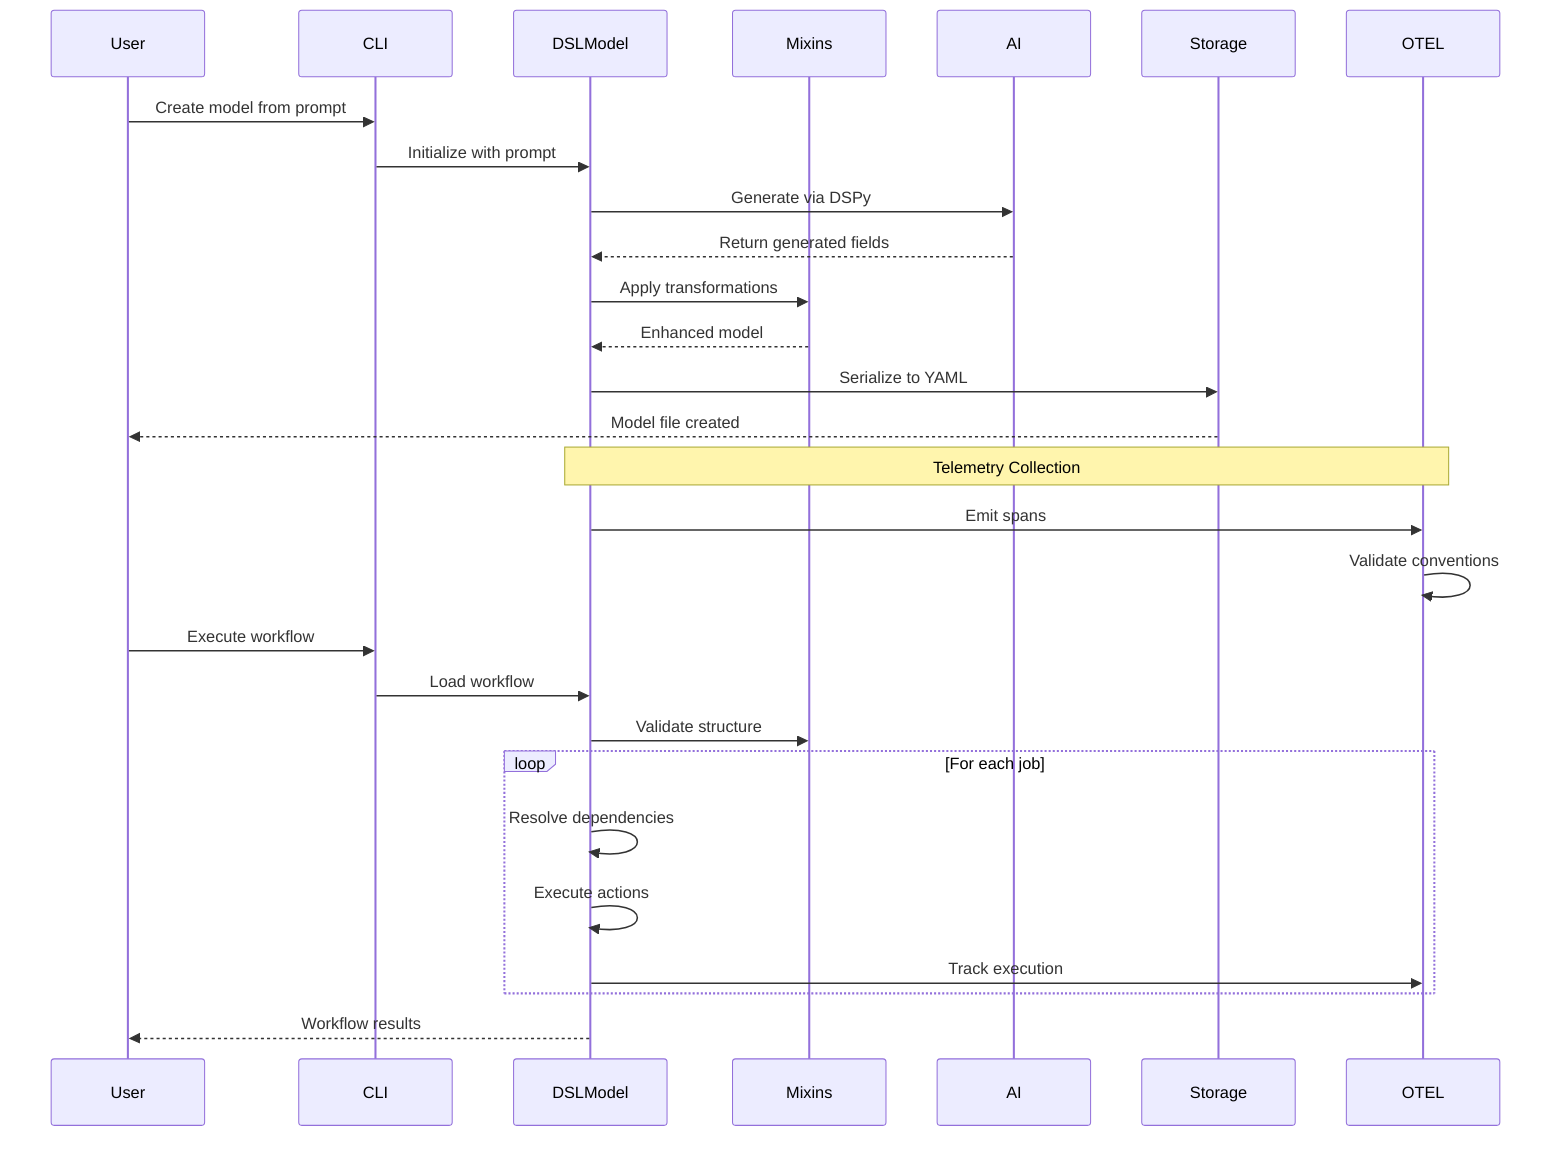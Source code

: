 sequenceDiagram
    participant User
    participant CLI
    participant DSLModel
    participant Mixins
    participant AI
    participant Storage
    participant OTEL
    
    User->>CLI: Create model from prompt
    CLI->>DSLModel: Initialize with prompt
    DSLModel->>AI: Generate via DSPy
    AI-->>DSLModel: Return generated fields
    DSLModel->>Mixins: Apply transformations
    Mixins-->>DSLModel: Enhanced model
    DSLModel->>Storage: Serialize to YAML
    Storage-->>User: Model file created
    
    Note over DSLModel,OTEL: Telemetry Collection
    DSLModel->>OTEL: Emit spans
    OTEL->>OTEL: Validate conventions
    
    User->>CLI: Execute workflow
    CLI->>DSLModel: Load workflow
    DSLModel->>Mixins: Validate structure
    loop For each job
        DSLModel->>DSLModel: Resolve dependencies
        DSLModel->>DSLModel: Execute actions
        DSLModel->>OTEL: Track execution
    end
    DSLModel-->>User: Workflow results